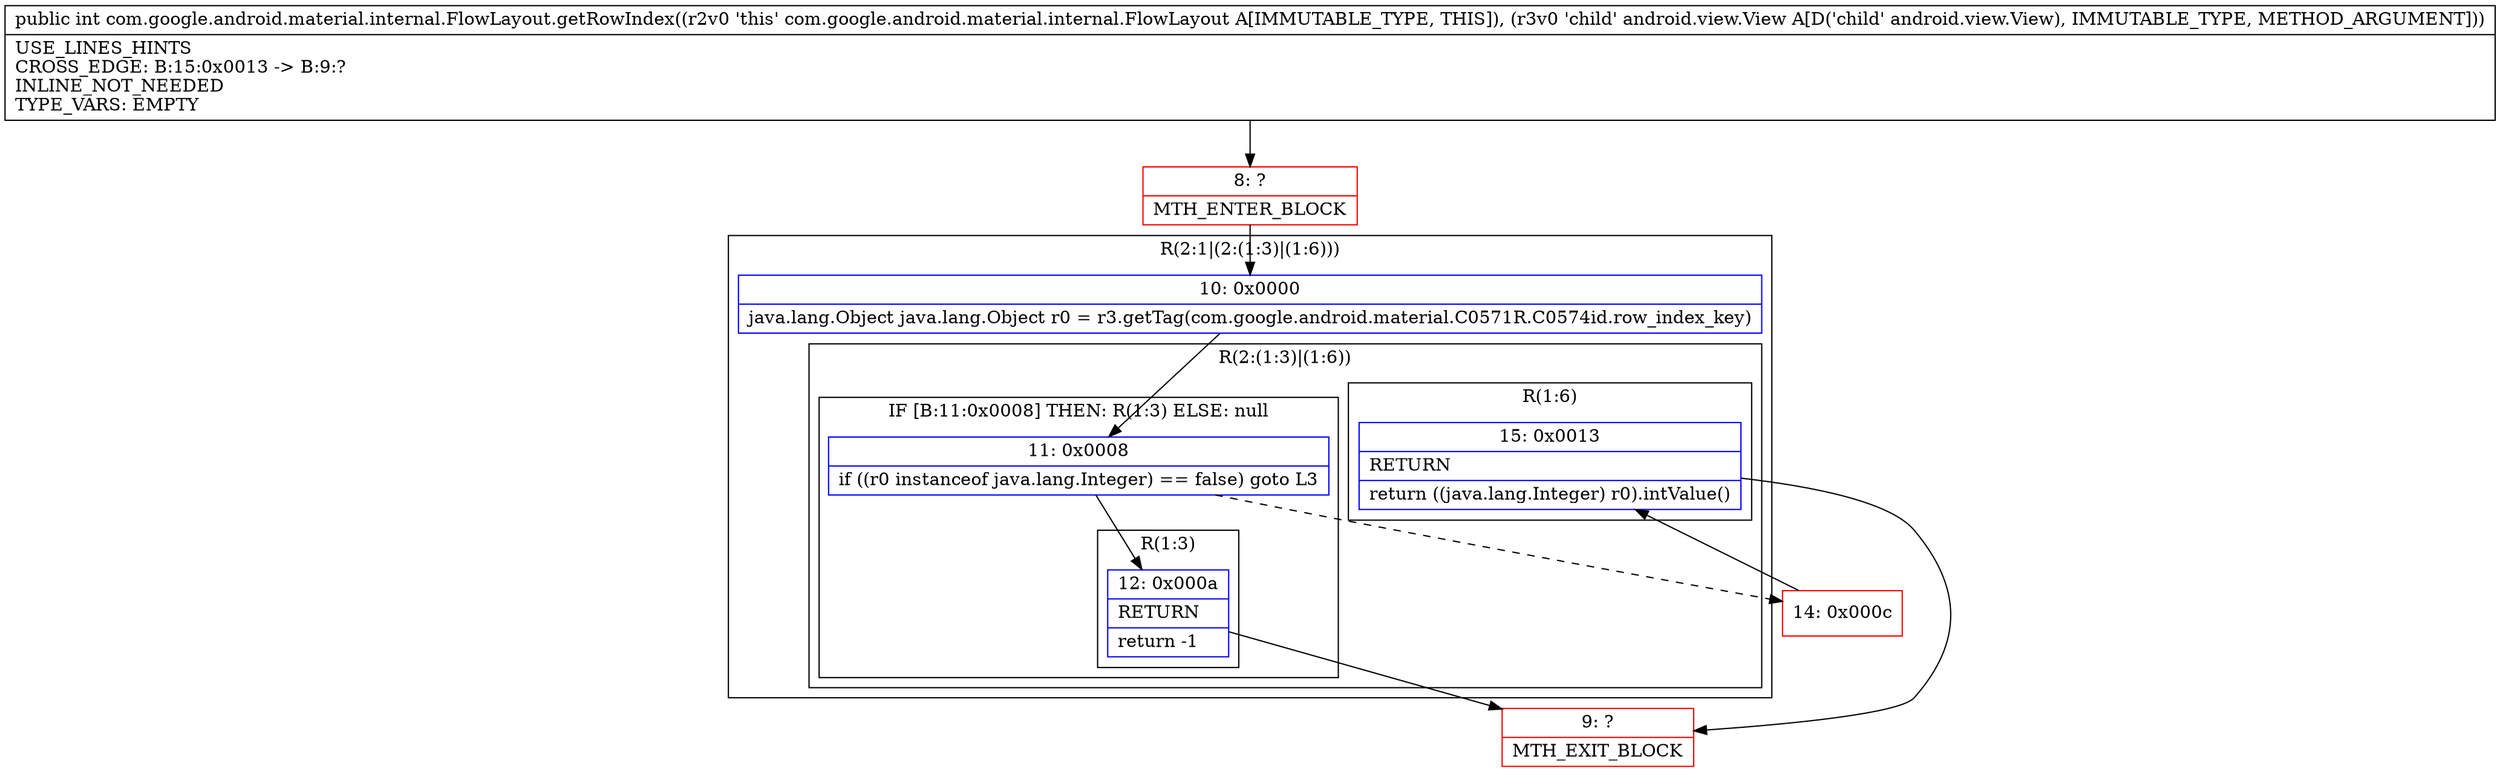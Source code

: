 digraph "CFG forcom.google.android.material.internal.FlowLayout.getRowIndex(Landroid\/view\/View;)I" {
subgraph cluster_Region_412609135 {
label = "R(2:1|(2:(1:3)|(1:6)))";
node [shape=record,color=blue];
Node_10 [shape=record,label="{10\:\ 0x0000|java.lang.Object java.lang.Object r0 = r3.getTag(com.google.android.material.C0571R.C0574id.row_index_key)\l}"];
subgraph cluster_Region_95489849 {
label = "R(2:(1:3)|(1:6))";
node [shape=record,color=blue];
subgraph cluster_IfRegion_1141188420 {
label = "IF [B:11:0x0008] THEN: R(1:3) ELSE: null";
node [shape=record,color=blue];
Node_11 [shape=record,label="{11\:\ 0x0008|if ((r0 instanceof java.lang.Integer) == false) goto L3\l}"];
subgraph cluster_Region_779927726 {
label = "R(1:3)";
node [shape=record,color=blue];
Node_12 [shape=record,label="{12\:\ 0x000a|RETURN\l|return \-1\l}"];
}
}
subgraph cluster_Region_204773263 {
label = "R(1:6)";
node [shape=record,color=blue];
Node_15 [shape=record,label="{15\:\ 0x0013|RETURN\l|return ((java.lang.Integer) r0).intValue()\l}"];
}
}
}
Node_8 [shape=record,color=red,label="{8\:\ ?|MTH_ENTER_BLOCK\l}"];
Node_9 [shape=record,color=red,label="{9\:\ ?|MTH_EXIT_BLOCK\l}"];
Node_14 [shape=record,color=red,label="{14\:\ 0x000c}"];
MethodNode[shape=record,label="{public int com.google.android.material.internal.FlowLayout.getRowIndex((r2v0 'this' com.google.android.material.internal.FlowLayout A[IMMUTABLE_TYPE, THIS]), (r3v0 'child' android.view.View A[D('child' android.view.View), IMMUTABLE_TYPE, METHOD_ARGUMENT]))  | USE_LINES_HINTS\lCROSS_EDGE: B:15:0x0013 \-\> B:9:?\lINLINE_NOT_NEEDED\lTYPE_VARS: EMPTY\l}"];
MethodNode -> Node_8;Node_10 -> Node_11;
Node_11 -> Node_12;
Node_11 -> Node_14[style=dashed];
Node_12 -> Node_9;
Node_15 -> Node_9;
Node_8 -> Node_10;
Node_14 -> Node_15;
}

